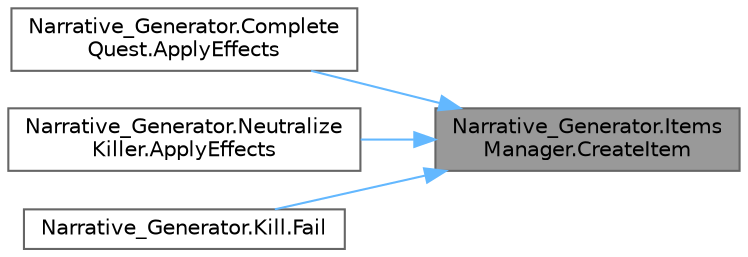 digraph "Narrative_Generator.ItemsManager.CreateItem"
{
 // LATEX_PDF_SIZE
  bgcolor="transparent";
  edge [fontname=Helvetica,fontsize=10,labelfontname=Helvetica,labelfontsize=10];
  node [fontname=Helvetica,fontsize=10,shape=box,height=0.2,width=0.4];
  rankdir="RL";
  Node1 [label="Narrative_Generator.Items\lManager.CreateItem",height=0.2,width=0.4,color="gray40", fillcolor="grey60", style="filled", fontcolor="black",tooltip="A method for creation a new item."];
  Node1 -> Node2 [dir="back",color="steelblue1",style="solid"];
  Node2 [label="Narrative_Generator.Complete\lQuest.ApplyEffects",height=0.2,width=0.4,color="grey40", fillcolor="white", style="filled",URL="$class_narrative___generator_1_1_complete_quest.html#aa908d9da80a0fd1e81a78a0e16710fbb",tooltip="A method that changes the passed world state according to the effects of the action."];
  Node1 -> Node3 [dir="back",color="steelblue1",style="solid"];
  Node3 [label="Narrative_Generator.Neutralize\lKiller.ApplyEffects",height=0.2,width=0.4,color="grey40", fillcolor="white", style="filled",URL="$class_narrative___generator_1_1_neutralize_killer.html#afba0997150151a565f7c15a2dc3aa6b8",tooltip="A method that changes the passed world state according to the effects of the action."];
  Node1 -> Node4 [dir="back",color="steelblue1",style="solid"];
  Node4 [label="Narrative_Generator.Kill.Fail",height=0.2,width=0.4,color="grey40", fillcolor="white", style="filled",URL="$class_narrative___generator_1_1_kill.html#aa2f49750f379e76d20ff01031dba34ca",tooltip="A method that implements the action's failure effect."];
}
